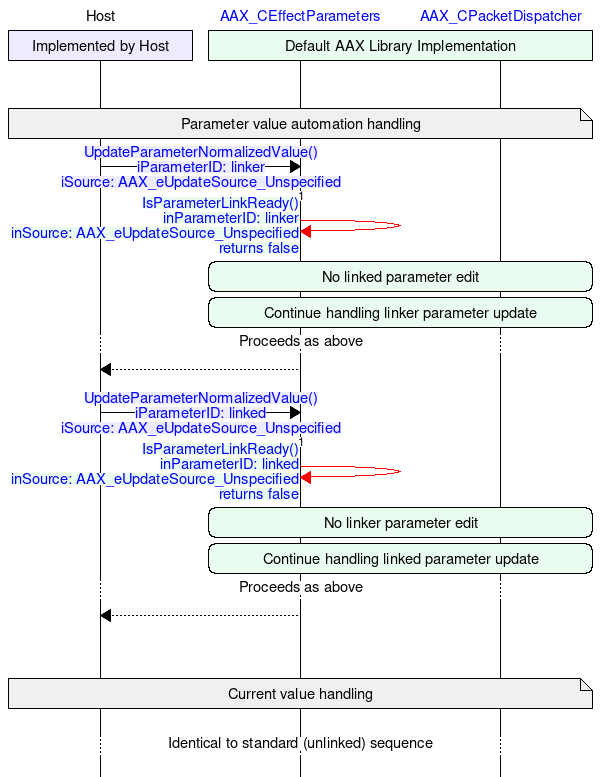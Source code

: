 /*===================================================================================================

Copyright 2016 by Avid Technology, Inc. 
All rights reserved.

===================================================================================================*/

msc {
	// Display properties
	hscale = "1";
	
	// Declare entities
	 host              [label = "Host", arctextbgcolor = "#edebff"]
	,effectparams      [label = "AAX_CEffectParameters", URL = "\ref AAX_CEffectParameters", arctextbgcolor = "#eafbef"]
	,packetdispatcher  [label = "AAX_CPacketDispatcher", URL = "\ref AAX_CPacketDispatcher", arctextbgcolor = "#eafbef"]
	;
	
	// Describe implementation scopes
	 host box host [label = "Implemented by Host", textbgcolor = "#edebff"]
	,effectparams box packetdispatcher [label = "Default AAX Library Implementation", textbgcolor = "#eafbef"]
	;
	
	// -------------------
	|||;
	|||;
	host note packetdispatcher [label = "Parameter value automation handling", textbgcolor = "#f0f0f0"];
	// -------------------
	
	host => effectparams [label = "UpdateParameterNormalizedValue()\niParameterID: linker\niSource: AAX_eUpdateSource_Unspecified", URL = "\ref AAX_IEffectParameters::UpdateParameterNormalizedValue()"];
	effectparams => effectparams [label = "IsParameterLinkReady()\ninParameterID: linker\ninSource: AAX_eUpdateSource_Unspecified\nreturns false", URL = "\ref AAX_CEffectParameters::IsParameterLinkReady()", ID = "1", linecolor = "red"];
	effectparams rbox packetdispatcher [label = "No linked parameter edit"];
	effectparams rbox packetdispatcher [label = "Continue handling linker parameter update"];
	... [label = "Proceeds as above"];
	effectparams >> host;
	
	host => effectparams [label = "UpdateParameterNormalizedValue()\niParameterID: linked\niSource: AAX_eUpdateSource_Unspecified", URL = "\ref AAX_IEffectParameters::UpdateParameterNormalizedValue()"];
	effectparams => effectparams [label = "IsParameterLinkReady()\ninParameterID: linked\ninSource: AAX_eUpdateSource_Unspecified\nreturns false", URL = "\ref AAX_CEffectParameters::IsParameterLinkReady()", ID = "1", linecolor = "red"];
	effectparams rbox packetdispatcher [label = "No linker parameter edit"];
	effectparams rbox packetdispatcher [label = "Continue handling linked parameter update"];
	... [label = "Proceeds as above"];
	effectparams >> host;
	
	// -------------------
	|||;
	|||;
	host note packetdispatcher [label = "Current value handling", textbgcolor = "#f0f0f0"];
	// -------------------
	
	|||;
	... [label = "Identical to standard (unlinked) sequence"];
	|||;
	
	
	// [label = "", URL = "\ref "];
		
}
